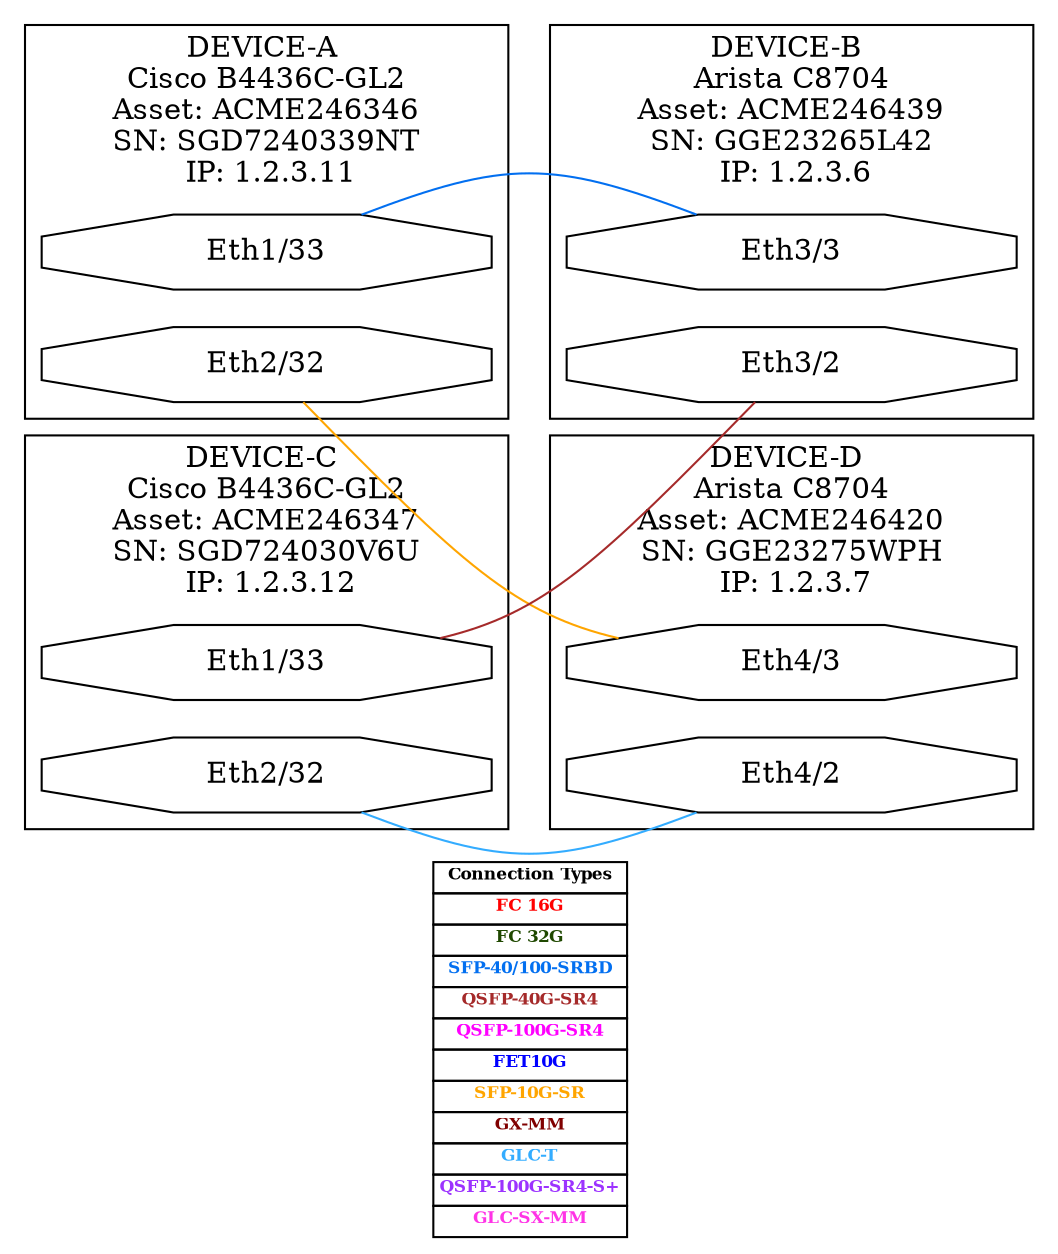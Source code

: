 
graph {

label=<
     <table border="0" cellborder="1" cellspacing="0">
       <tr><td bgcolor="#FFFFFFF"><font color="#000000" point-size="8" ><b>Connection Types</b></font></td></tr>
       <tr><td bgcolor="#FFFFFFF"><font color="#ff0000" point-size="8" ><b>FC 16G</b></font></td></tr>
       <tr><td bgcolor="#FFFFFFF"><font color="#1f4800" point-size="8" ><b>FC 32G</b></font></td></tr>
       <tr><td bgcolor="#FFFFFFF"><font color="#026ff0" point-size="8" ><b>SFP-40/100-SRBD</b></font></td></tr>
       <tr><td bgcolor="#FFFFFFF"><font color="#A52A2A" point-size="8" ><b>QSFP-40G-SR4</b></font></td></tr>
       <tr><td bgcolor="#FFFFFFF"><font color="#ff00FF" point-size="8" ><b>QSFP-100G-SR4</b></font></td></tr>
       <tr><td bgcolor="#FFFFFFF"><font color="#0000FF" point-size="8" ><b>FET10G</b></font></td></tr>
       <tr><td bgcolor="#FFFFFFF"><font color="#FFA500" point-size="8" ><b>SFP-10G-SR</b></font></td></tr>
       <tr><td bgcolor="#FFFFFFF"><font color="#800000" point-size="8" ><b>GX-MM</b></font></td></tr>
       <tr><td bgcolor="#FFFFFFF"><font color="#33ACFF" point-size="8" ><b>GLC-T</b></font></td></tr>
       <tr><td bgcolor="#FFFFFFF"><font color="#9C33FF" point-size="8" ><b>QSFP-100G-SR4-S+</b></font></td></tr>
       <tr><td bgcolor="#FFFFFFF"><font color="#FF33E6" point-size="8" ><b>GLC-SX-MM</b></font></td></tr>
       
     </table>>

    graph [splines=curved rankdir = "LR"];
    node [shape = polygon, sides = 8, width = 3, fontsize = 14, color = "#000000" ];


subgraph cluster_DEVICEB {
    "DEVICE-B.Eth3/3" [label="Eth3/3"];
    "DEVICE-B.Eth3/2" [label="Eth3/2"];
    label = <DEVICE-B <br/> Arista C8704 <br/> Asset: ACME246439 <br/> SN: GGE23265L42 <br/> IP: 1.2.3.6>;
  }

subgraph cluster_DEVICED {
    "DEVICE-D.Eth4/3" [label="Eth4/3"];
    "DEVICE-D.Eth4/2" [label="Eth4/2"];
    label = <DEVICE-D <br/> Arista C8704 <br/> Asset: ACME246420 <br/> SN: GGE23275WPH <br/> IP: 1.2.3.7>;
  }

subgraph cluster_DEVICEA {
    "DEVICE-A.Eth1/33" [label="Eth1/33"];
    "DEVICE-A.Eth2/32" [label="Eth2/32"];
    label = <DEVICE-A <br/> Cisco B4436C-GL2 <br/> Asset: ACME246346 <br/> SN: SGD7240339NT <br/> IP: 1.2.3.11>;
  }

subgraph cluster_DEVICEC {
    "DEVICE-C.Eth1/33" [label="Eth1/33"];
    "DEVICE-C.Eth2/32" [label="Eth2/32"];
    label = <DEVICE-C <br/> Cisco B4436C-GL2 <br/> Asset: ACME246347 <br/> SN: SGD724030V6U <br/> IP: 1.2.3.12>;
  }


{"DEVICE-A.Eth1/33" -- "DEVICE-B.Eth3/3" [color="#026ff0"]} #ConnectionType QSFP-40/100G-SRBD = 026ff0
{"DEVICE-A.Eth2/32" -- "DEVICE-D.Eth4/3" [color="#FFA500"]} #ConnectionType SFP-10G-SR = FFA500
{"DEVICE-C.Eth1/33" -- "DEVICE-B.Eth3/2" [color="#A52A2A"]} #ConnectionType QSFP-40G-SR4 = A52A2A
{"DEVICE-C.Eth2/32" -- "DEVICE-D.Eth4/2" [color="#33ACFF"]} #ConnectionType Cisco GLC-T = 33ACFF



}
